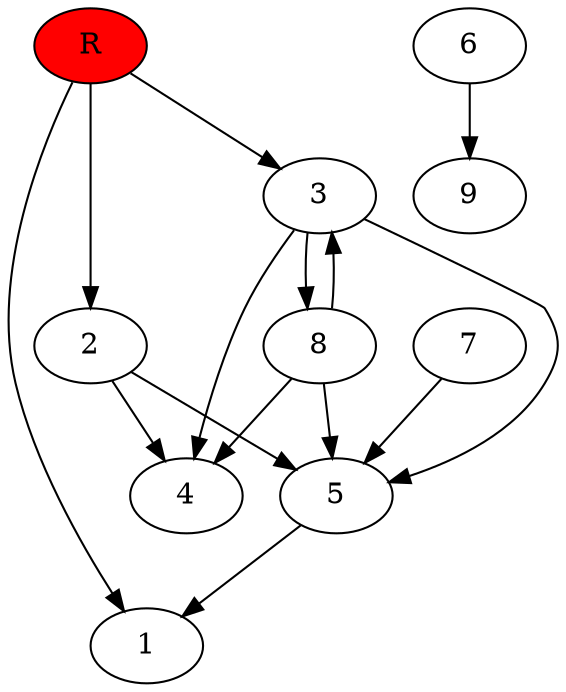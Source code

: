 digraph prb38367 {
	1
	2
	3
	4
	5
	6
	7
	8
	R [fillcolor="#ff0000" style=filled]
	2 -> 4
	2 -> 5
	3 -> 4
	3 -> 5
	3 -> 8
	5 -> 1
	6 -> 9
	7 -> 5
	8 -> 3
	8 -> 4
	8 -> 5
	R -> 1
	R -> 2
	R -> 3
}
